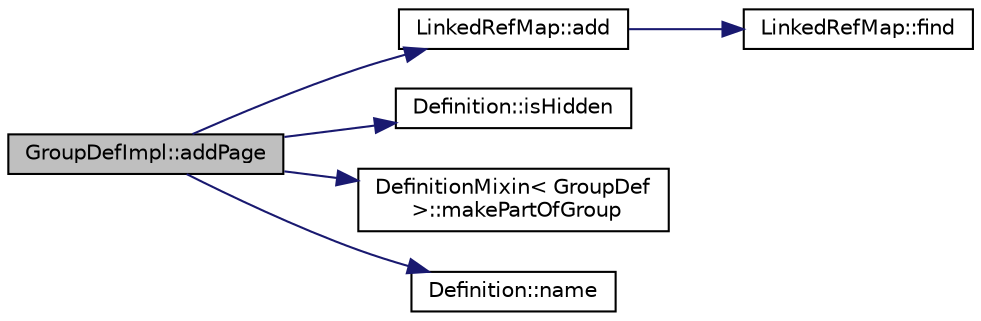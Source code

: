 digraph "GroupDefImpl::addPage"
{
 // LATEX_PDF_SIZE
  edge [fontname="Helvetica",fontsize="10",labelfontname="Helvetica",labelfontsize="10"];
  node [fontname="Helvetica",fontsize="10",shape=record];
  rankdir="LR";
  Node1 [label="GroupDefImpl::addPage",height=0.2,width=0.4,color="black", fillcolor="grey75", style="filled", fontcolor="black",tooltip=" "];
  Node1 -> Node2 [color="midnightblue",fontsize="10",style="solid",fontname="Helvetica"];
  Node2 [label="LinkedRefMap::add",height=0.2,width=0.4,color="black", fillcolor="white", style="filled",URL="$classLinkedRefMap.html#a273fe87b60116a378346a858e11e4b6e",tooltip=" "];
  Node2 -> Node3 [color="midnightblue",fontsize="10",style="solid",fontname="Helvetica"];
  Node3 [label="LinkedRefMap::find",height=0.2,width=0.4,color="black", fillcolor="white", style="filled",URL="$classLinkedRefMap.html#a9f6506fe8d15e7f43f61929560a3c377",tooltip=" "];
  Node1 -> Node4 [color="midnightblue",fontsize="10",style="solid",fontname="Helvetica"];
  Node4 [label="Definition::isHidden",height=0.2,width=0.4,color="black", fillcolor="white", style="filled",URL="$classDefinition.html#a930740d353cfe143eb9efe0d12b7f938",tooltip=" "];
  Node1 -> Node5 [color="midnightblue",fontsize="10",style="solid",fontname="Helvetica"];
  Node5 [label="DefinitionMixin\< GroupDef\l \>::makePartOfGroup",height=0.2,width=0.4,color="black", fillcolor="white", style="filled",URL="$classDefinitionMixin.html#a7e406935710b74e0671d6a214f3f1d21",tooltip=" "];
  Node1 -> Node6 [color="midnightblue",fontsize="10",style="solid",fontname="Helvetica"];
  Node6 [label="Definition::name",height=0.2,width=0.4,color="black", fillcolor="white", style="filled",URL="$classDefinition.html#a9374fedd7f64fea7e0e164302d1a9e61",tooltip=" "];
}

